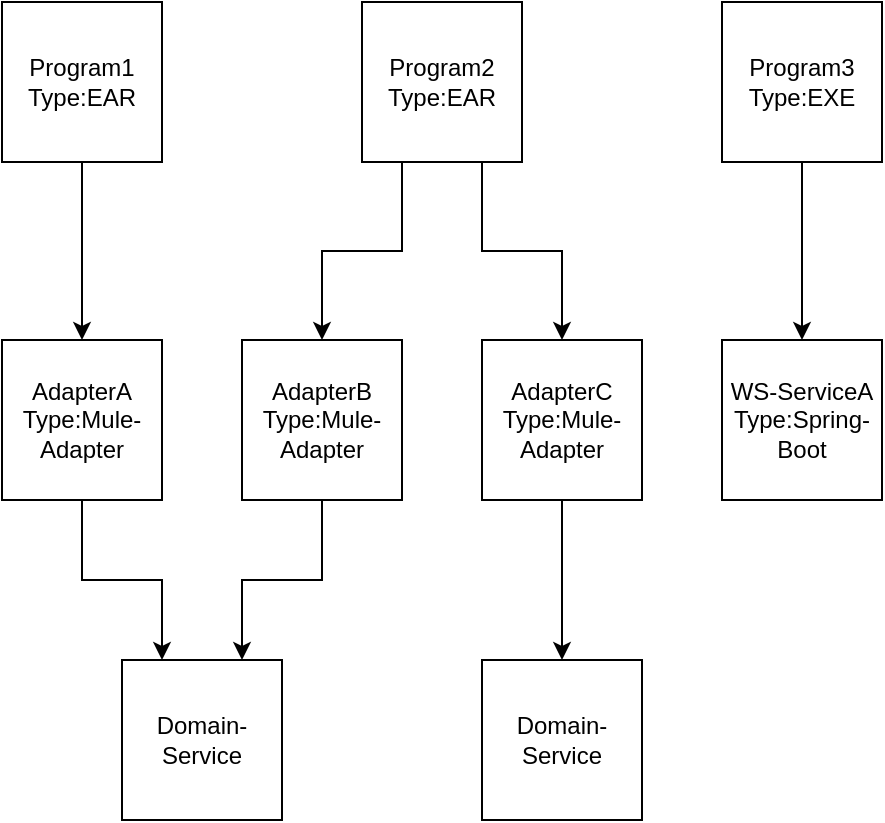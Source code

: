 <mxfile version="16.5.3" type="github">
  <diagram id="kmOO4K7gCfmuZEOy1T-Y" name="Page-1">
    <mxGraphModel dx="1422" dy="709" grid="1" gridSize="10" guides="1" tooltips="1" connect="1" arrows="1" fold="1" page="1" pageScale="1" pageWidth="827" pageHeight="1169" math="0" shadow="0">
      <root>
        <mxCell id="0" />
        <mxCell id="1" parent="0" />
        <mxCell id="rQVdeEZsAjIwVP-pgbag-1" value="&lt;div&gt;Program1&lt;/div&gt;&lt;div&gt;Type:EAR&lt;br&gt;&lt;/div&gt;" style="whiteSpace=wrap;html=1;aspect=fixed;" vertex="1" parent="1">
          <mxGeometry x="40" y="40" width="80" height="80" as="geometry" />
        </mxCell>
        <mxCell id="rQVdeEZsAjIwVP-pgbag-2" value="&lt;div&gt;Program2&lt;/div&gt;&lt;div&gt;Type:EAR&lt;br&gt;&lt;/div&gt;" style="whiteSpace=wrap;html=1;aspect=fixed;" vertex="1" parent="1">
          <mxGeometry x="220" y="40" width="80" height="80" as="geometry" />
        </mxCell>
        <mxCell id="rQVdeEZsAjIwVP-pgbag-3" value="&lt;div&gt;Program3&lt;/div&gt;&lt;div&gt;Type:EXE&lt;/div&gt;" style="whiteSpace=wrap;html=1;aspect=fixed;" vertex="1" parent="1">
          <mxGeometry x="400" y="40" width="80" height="80" as="geometry" />
        </mxCell>
        <mxCell id="rQVdeEZsAjIwVP-pgbag-4" value="AdapterA&lt;div&gt;Type:Mule-Adapter&lt;/div&gt;" style="whiteSpace=wrap;html=1;aspect=fixed;" vertex="1" parent="1">
          <mxGeometry x="40" y="209" width="80" height="80" as="geometry" />
        </mxCell>
        <mxCell id="rQVdeEZsAjIwVP-pgbag-5" value="AdapterB&lt;div&gt;Type:Mule-Adapter&lt;/div&gt;" style="whiteSpace=wrap;html=1;aspect=fixed;" vertex="1" parent="1">
          <mxGeometry x="160" y="209" width="80" height="80" as="geometry" />
        </mxCell>
        <mxCell id="rQVdeEZsAjIwVP-pgbag-6" value="AdapterC&lt;div&gt;Type:Mule-Adapter&lt;/div&gt;" style="whiteSpace=wrap;html=1;aspect=fixed;" vertex="1" parent="1">
          <mxGeometry x="280" y="209" width="80" height="80" as="geometry" />
        </mxCell>
        <mxCell id="rQVdeEZsAjIwVP-pgbag-7" value="WS-ServiceA&lt;div&gt;Type:Spring-Boot&lt;/div&gt;" style="whiteSpace=wrap;html=1;aspect=fixed;" vertex="1" parent="1">
          <mxGeometry x="400" y="209" width="80" height="80" as="geometry" />
        </mxCell>
        <mxCell id="rQVdeEZsAjIwVP-pgbag-8" value="Domain-Service" style="whiteSpace=wrap;html=1;aspect=fixed;" vertex="1" parent="1">
          <mxGeometry x="100" y="369" width="80" height="80" as="geometry" />
        </mxCell>
        <mxCell id="rQVdeEZsAjIwVP-pgbag-9" value="Domain-Service" style="whiteSpace=wrap;html=1;aspect=fixed;" vertex="1" parent="1">
          <mxGeometry x="280" y="369" width="80" height="80" as="geometry" />
        </mxCell>
        <mxCell id="rQVdeEZsAjIwVP-pgbag-10" value="" style="endArrow=classic;html=1;rounded=0;exitX=0.5;exitY=1;exitDx=0;exitDy=0;entryX=0.5;entryY=0;entryDx=0;entryDy=0;" edge="1" parent="1" source="rQVdeEZsAjIwVP-pgbag-1" target="rQVdeEZsAjIwVP-pgbag-4">
          <mxGeometry width="50" height="50" relative="1" as="geometry">
            <mxPoint x="270" y="269" as="sourcePoint" />
            <mxPoint x="320" y="219" as="targetPoint" />
          </mxGeometry>
        </mxCell>
        <mxCell id="rQVdeEZsAjIwVP-pgbag-11" value="" style="endArrow=classic;html=1;rounded=0;exitX=0.25;exitY=1;exitDx=0;exitDy=0;entryX=0.5;entryY=0;entryDx=0;entryDy=0;edgeStyle=orthogonalEdgeStyle;" edge="1" parent="1" source="rQVdeEZsAjIwVP-pgbag-2" target="rQVdeEZsAjIwVP-pgbag-5">
          <mxGeometry width="50" height="50" relative="1" as="geometry">
            <mxPoint x="90" y="130" as="sourcePoint" />
            <mxPoint x="90" y="219" as="targetPoint" />
          </mxGeometry>
        </mxCell>
        <mxCell id="rQVdeEZsAjIwVP-pgbag-12" value="" style="endArrow=classic;html=1;rounded=0;exitX=0.75;exitY=1;exitDx=0;exitDy=0;entryX=0.5;entryY=0;entryDx=0;entryDy=0;edgeStyle=orthogonalEdgeStyle;" edge="1" parent="1" source="rQVdeEZsAjIwVP-pgbag-2" target="rQVdeEZsAjIwVP-pgbag-6">
          <mxGeometry width="50" height="50" relative="1" as="geometry">
            <mxPoint x="250" y="130" as="sourcePoint" />
            <mxPoint x="210" y="219" as="targetPoint" />
          </mxGeometry>
        </mxCell>
        <mxCell id="rQVdeEZsAjIwVP-pgbag-13" value="" style="endArrow=classic;html=1;rounded=0;exitX=0.5;exitY=1;exitDx=0;exitDy=0;entryX=0.5;entryY=0;entryDx=0;entryDy=0;edgeStyle=orthogonalEdgeStyle;" edge="1" parent="1" source="rQVdeEZsAjIwVP-pgbag-3" target="rQVdeEZsAjIwVP-pgbag-7">
          <mxGeometry width="50" height="50" relative="1" as="geometry">
            <mxPoint x="260" y="140" as="sourcePoint" />
            <mxPoint x="220" y="229" as="targetPoint" />
          </mxGeometry>
        </mxCell>
        <mxCell id="rQVdeEZsAjIwVP-pgbag-14" value="" style="endArrow=classic;html=1;rounded=0;exitX=0.5;exitY=1;exitDx=0;exitDy=0;entryX=0.25;entryY=0;entryDx=0;entryDy=0;edgeStyle=orthogonalEdgeStyle;" edge="1" parent="1" source="rQVdeEZsAjIwVP-pgbag-4" target="rQVdeEZsAjIwVP-pgbag-8">
          <mxGeometry width="50" height="50" relative="1" as="geometry">
            <mxPoint x="270" y="150" as="sourcePoint" />
            <mxPoint x="230" y="239" as="targetPoint" />
          </mxGeometry>
        </mxCell>
        <mxCell id="rQVdeEZsAjIwVP-pgbag-15" value="" style="endArrow=classic;html=1;rounded=0;exitX=0.5;exitY=1;exitDx=0;exitDy=0;entryX=0.75;entryY=0;entryDx=0;entryDy=0;edgeStyle=orthogonalEdgeStyle;" edge="1" parent="1" source="rQVdeEZsAjIwVP-pgbag-5" target="rQVdeEZsAjIwVP-pgbag-8">
          <mxGeometry width="50" height="50" relative="1" as="geometry">
            <mxPoint x="280" y="160" as="sourcePoint" />
            <mxPoint x="240" y="249" as="targetPoint" />
          </mxGeometry>
        </mxCell>
        <mxCell id="rQVdeEZsAjIwVP-pgbag-17" value="" style="endArrow=classic;html=1;rounded=0;exitX=0.5;exitY=1;exitDx=0;exitDy=0;entryX=0.5;entryY=0;entryDx=0;entryDy=0;edgeStyle=orthogonalEdgeStyle;" edge="1" parent="1" source="rQVdeEZsAjIwVP-pgbag-6" target="rQVdeEZsAjIwVP-pgbag-9">
          <mxGeometry width="50" height="50" relative="1" as="geometry">
            <mxPoint x="290" y="170" as="sourcePoint" />
            <mxPoint x="250" y="259" as="targetPoint" />
          </mxGeometry>
        </mxCell>
      </root>
    </mxGraphModel>
  </diagram>
</mxfile>
